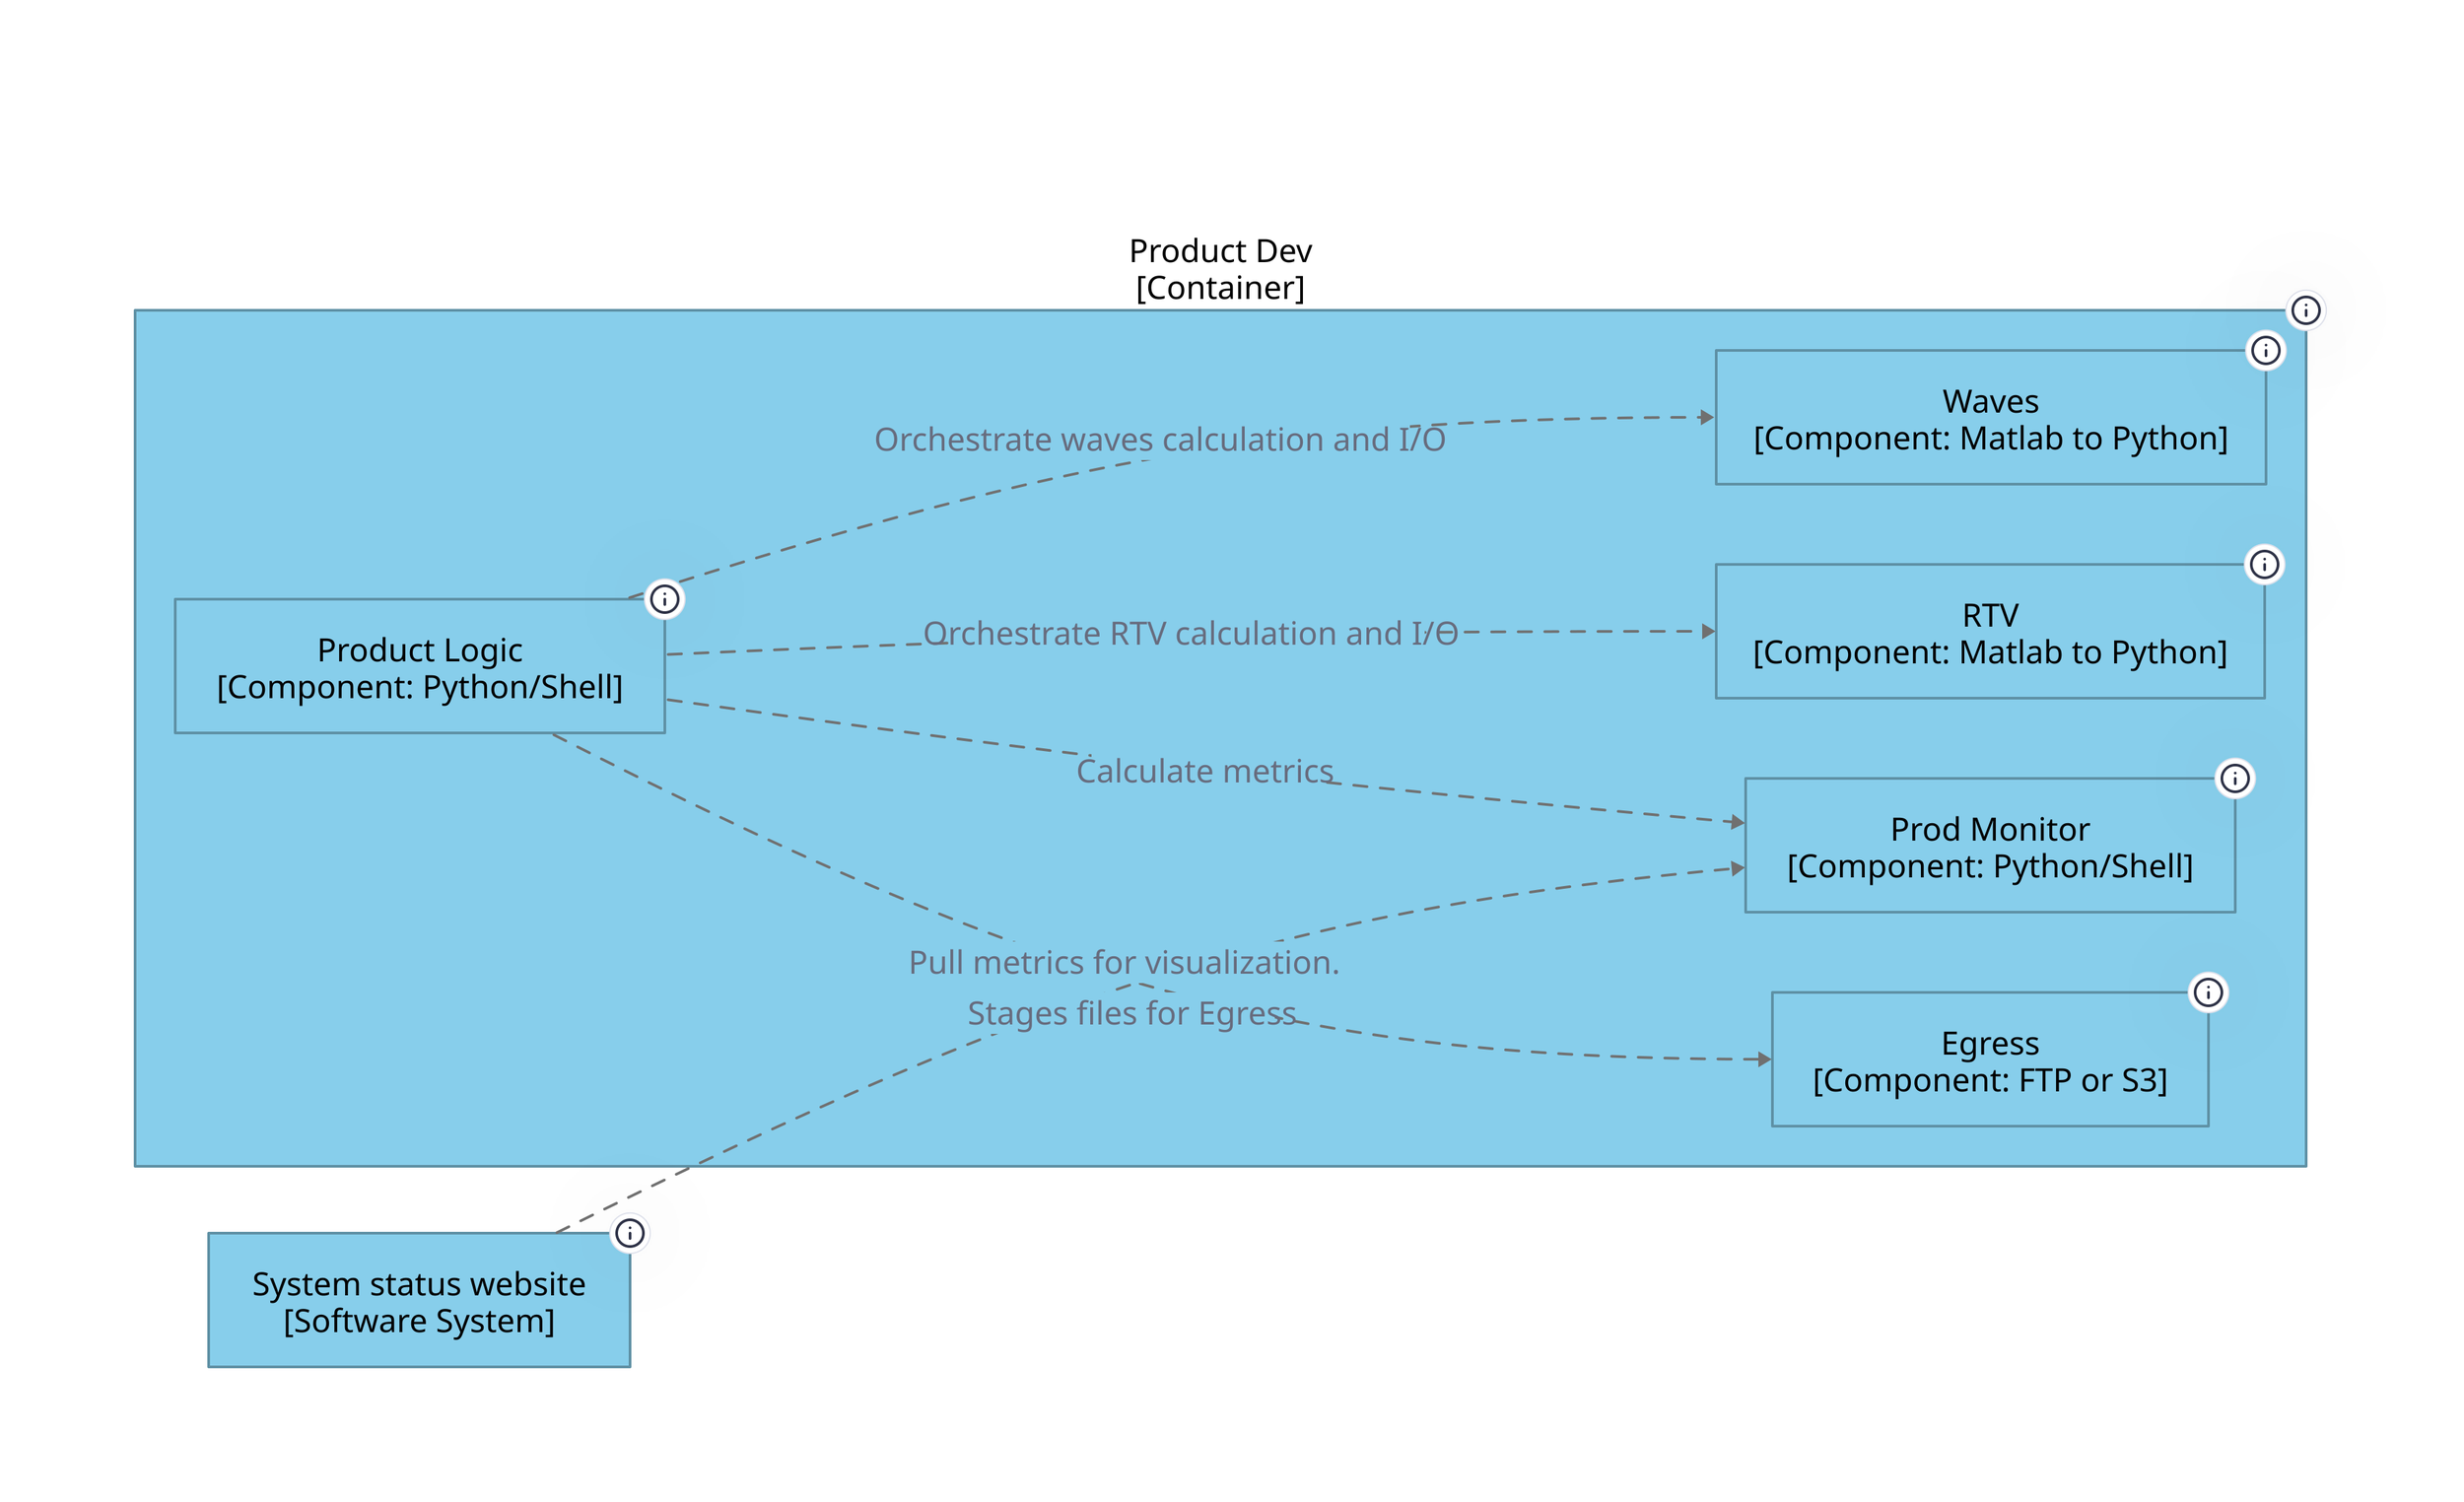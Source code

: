 title: |`md
  # HFRNet - Product Dev - Components
`| {
  near: top-center
}
direction: right
container_19: {
  label: "System status website\n[Software System]"
  shape: rectangle
  tooltip: "Services that provides visualizations of products and metrics; manages site configuration."
  style: {
    fill: "#87ceeb"
    font-color: "#000000"
    font-size: 24
    multiple: false
    opacity: 1.0
    stroke: "#5e90a4"
  }
}

container_8: {
  label: "Product Dev\n[Container]"
  shape: rectangle
  tooltip: "Collect data from Site Aggregators and process raw data into products."
  style: {
    fill: "#87ceeb"
    font-color: "#000000"
    font-size: 24
    multiple: false
    opacity: 1.0
    stroke: "#5e90a4"
  }
}
container_8.container_10: {
  label: "Product Logic\n[Component: Python/Shell]"
  shape: rectangle
  tooltip: "Scripts to orchestrate computations and data dissemination."
  style: {
    fill: "#87ceeb"
    font-color: "#000000"
    font-size: 24
    multiple: false
    opacity: 1.0
    stroke: "#5e90a4"
  }
}
container_8.container_11: {
  label: "Waves\n[Component: Matlab to Python]"
  shape: rectangle
  tooltip: "Matlab toolbox to calculate wave parameters from radial data."
  style: {
    fill: "#87ceeb"
    font-color: "#000000"
    font-size: 24
    multiple: false
    opacity: 1.0
    stroke: "#5e90a4"
  }
}
container_8.container_12: {
  label: "RTV\n[Component: Matlab to Python]"
  shape: rectangle
  tooltip: "Matlab toolbox to calculate Total Vectors from radial data."
  style: {
    fill: "#87ceeb"
    font-color: "#000000"
    font-size: 24
    multiple: false
    opacity: 1.0
    stroke: "#5e90a4"
  }
}
container_8.container_13: {
  label: "Prod Monitor\n[Component: Python/Shell]"
  shape: rectangle
  tooltip: "Monitor and report system health metrics (e.g. 80/80)."
  style: {
    fill: "#87ceeb"
    font-color: "#000000"
    font-size: 24
    multiple: false
    opacity: 1.0
    stroke: "#5e90a4"
  }
}
container_8.container_9: {
  label: "Egress\n[Component: FTP or S3]"
  shape: rectangle
  tooltip: "Method to egress product files from production."
  style: {
    fill: "#87ceeb"
    font-color: "#000000"
    font-size: 24
    multiple: false
    opacity: 1.0
    stroke: "#5e90a4"
  }
}
container_8.container_10 -> container_8.container_12: {
  label: "Orchestrate RTV calculation and I/O"
  style: {
    font-size: 24
    opacity: 1.0
    stroke: "#707070"
    stroke-dash: 5
    stroke-width: 2
  }
}
container_8.container_10 -> container_8.container_11: {
  label: "Orchestrate waves calculation and I/O"
  style: {
    font-size: 24
    opacity: 1.0
    stroke: "#707070"
    stroke-dash: 5
    stroke-width: 2
  }
}
container_8.container_10 -> container_8.container_13: {
  label: "Calculate metrics"
  style: {
    font-size: 24
    opacity: 1.0
    stroke: "#707070"
    stroke-dash: 5
    stroke-width: 2
  }
}
container_8.container_10 -> container_8.container_9: {
  label: "Stages files for Egress"
  style: {
    font-size: 24
    opacity: 1.0
    stroke: "#707070"
    stroke-dash: 5
    stroke-width: 2
  }
}
container_19 -> container_8.container_13: {
  label: "Pull metrics for visualization."
  style: {
    font-size: 24
    opacity: 1.0
    stroke: "#707070"
    stroke-dash: 5
    stroke-width: 2
  }
}